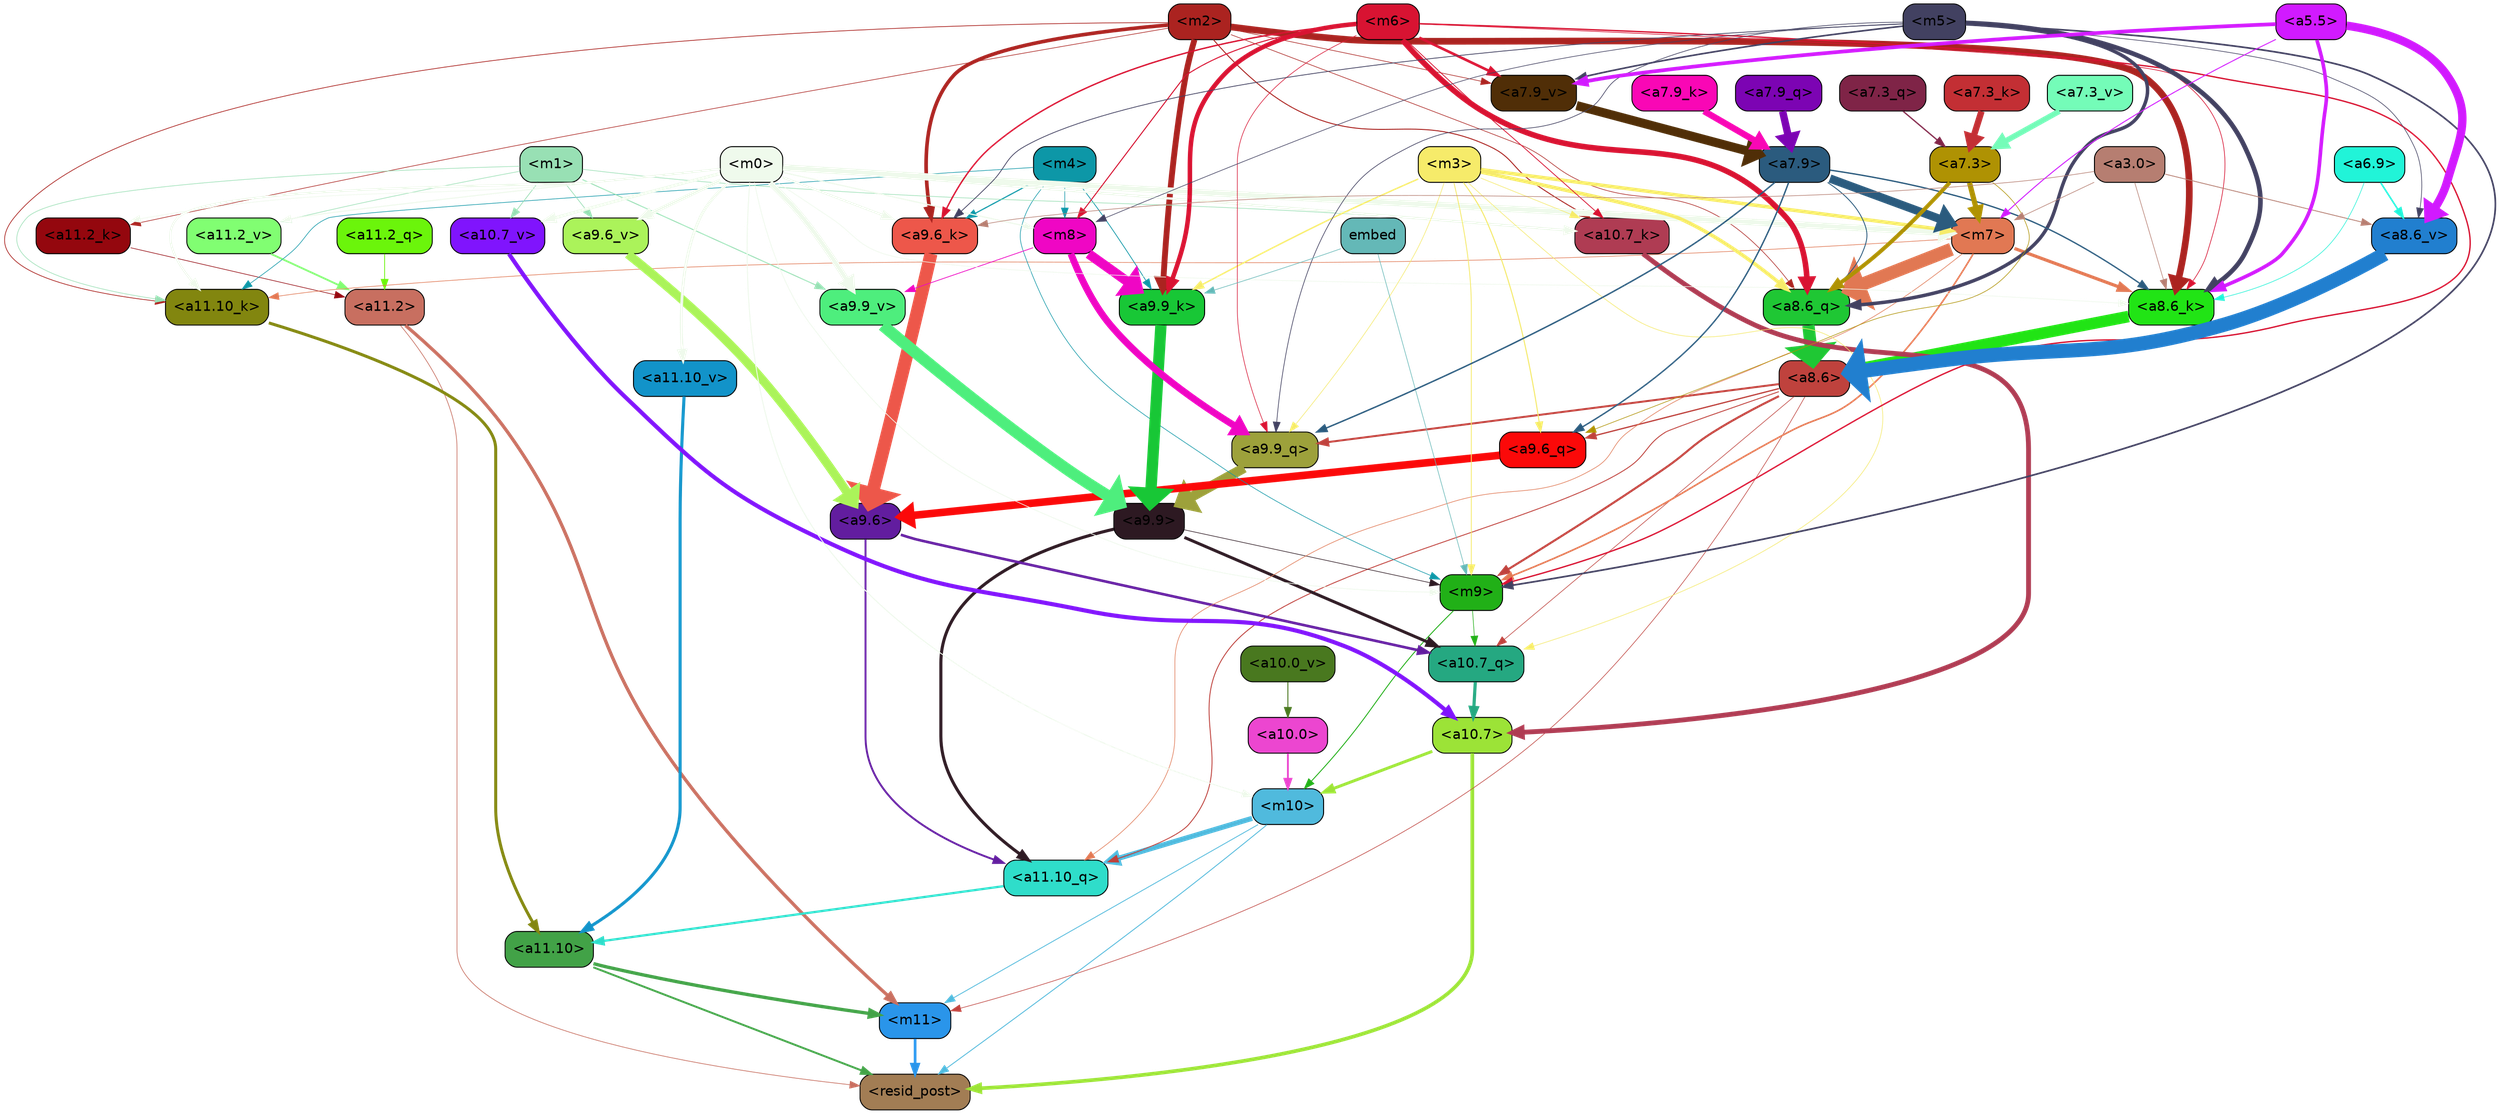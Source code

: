 strict digraph "" {
	graph [bgcolor=transparent,
		layout=dot,
		overlap=false,
		splines=true
	];
	"<m11>"	[color=black,
		fillcolor="#2a95ea",
		fontname=Helvetica,
		shape=box,
		style="filled, rounded"];
	"<resid_post>"	[color=black,
		fillcolor="#a27d54",
		fontname=Helvetica,
		shape=box,
		style="filled, rounded"];
	"<m11>" -> "<resid_post>"	[color="#2a95ea",
		penwidth=2.702841281890869];
	"<a11.10>"	[color=black,
		fillcolor="#42a247",
		fontname=Helvetica,
		shape=box,
		style="filled, rounded"];
	"<a11.10>" -> "<m11>"	[color="#42a247",
		penwidth=3.3565988540649414];
	"<a11.10>" -> "<resid_post>"	[color="#42a247",
		penwidth=1.9347846508026123];
	"<a11.2>"	[color=black,
		fillcolor="#c86f60",
		fontname=Helvetica,
		shape=box,
		style="filled, rounded"];
	"<a11.2>" -> "<m11>"	[color="#c86f60",
		penwidth=3.357710838317871];
	"<a11.2>" -> "<resid_post>"	[color="#c86f60",
		penwidth=0.6756799221038818];
	"<m10>"	[color=black,
		fillcolor="#50badd",
		fontname=Helvetica,
		shape=box,
		style="filled, rounded"];
	"<m10>" -> "<m11>"	[color="#50badd",
		penwidth=0.7995781898498535];
	"<m10>" -> "<resid_post>"	[color="#50badd",
		penwidth=0.84842848777771];
	"<a11.10_q>"	[color=black,
		fillcolor="#2fddca",
		fontname=Helvetica,
		shape=box,
		style="filled, rounded"];
	"<m10>" -> "<a11.10_q>"	[color="#50badd",
		penwidth=5.131217956542969];
	"<a10.7>"	[color=black,
		fillcolor="#9ce337",
		fontname=Helvetica,
		shape=box,
		style="filled, rounded"];
	"<a10.7>" -> "<resid_post>"	[color="#9ce337",
		penwidth=3.701959013938904];
	"<a10.7>" -> "<m10>"	[color="#9ce337",
		penwidth=2.9233598709106445];
	"<a8.6>"	[color=black,
		fillcolor="#bf423d",
		fontname=Helvetica,
		shape=box,
		style="filled, rounded"];
	"<a8.6>" -> "<m11>"	[color="#bf423d",
		penwidth=0.6];
	"<a8.6>" -> "<a11.10_q>"	[color="#bf423d",
		penwidth=0.8920164108276367];
	"<m9>"	[color=black,
		fillcolor="#21b017",
		fontname=Helvetica,
		shape=box,
		style="filled, rounded"];
	"<a8.6>" -> "<m9>"	[color="#bf423d",
		penwidth=2.0895538330078125];
	"<a10.7_q>"	[color=black,
		fillcolor="#25a881",
		fontname=Helvetica,
		shape=box,
		style="filled, rounded"];
	"<a8.6>" -> "<a10.7_q>"	[color="#bf423d",
		penwidth=0.6];
	"<a9.9_q>"	[color=black,
		fillcolor="#9da13b",
		fontname=Helvetica,
		shape=box,
		style="filled, rounded"];
	"<a8.6>" -> "<a9.9_q>"	[color="#bf423d",
		penwidth=1.9669651985168457];
	"<a9.6_q>"	[color=black,
		fillcolor="#fb0909",
		fontname=Helvetica,
		shape=box,
		style="filled, rounded"];
	"<a8.6>" -> "<a9.6_q>"	[color="#bf423d",
		penwidth=1.2784099578857422];
	"<a11.10_q>" -> "<a11.10>"	[color="#2fddca",
		penwidth=2.230653762817383];
	"<a11.2_q>"	[color=black,
		fillcolor="#6bf50b",
		fontname=Helvetica,
		shape=box,
		style="filled, rounded"];
	"<a11.2_q>" -> "<a11.2>"	[color="#6bf50b",
		penwidth=0.7805061340332031];
	"<a11.10_k>"	[color=black,
		fillcolor="#82860f",
		fontname=Helvetica,
		shape=box,
		style="filled, rounded"];
	"<a11.10_k>" -> "<a11.10>"	[color="#82860f",
		penwidth=3.010073661804199];
	"<a11.2_k>"	[color=black,
		fillcolor="#94070e",
		fontname=Helvetica,
		shape=box,
		style="filled, rounded"];
	"<a11.2_k>" -> "<a11.2>"	[color="#94070e",
		penwidth=0.6];
	"<a11.10_v>"	[color=black,
		fillcolor="#1293c9",
		fontname=Helvetica,
		shape=box,
		style="filled, rounded"];
	"<a11.10_v>" -> "<a11.10>"	[color="#1293c9",
		penwidth=3.0961761474609375];
	"<a11.2_v>"	[color=black,
		fillcolor="#81fe72",
		fontname=Helvetica,
		shape=box,
		style="filled, rounded"];
	"<a11.2_v>" -> "<a11.2>"	[color="#81fe72",
		penwidth=1.7951231002807617];
	"<a9.9>"	[color=black,
		fillcolor="#2d1922",
		fontname=Helvetica,
		shape=box,
		style="filled, rounded"];
	"<a9.9>" -> "<a11.10_q>"	[color="#2d1922",
		penwidth=3.086172103881836];
	"<a9.9>" -> "<m9>"	[color="#2d1922",
		penwidth=0.6];
	"<a9.9>" -> "<a10.7_q>"	[color="#2d1922",
		penwidth=2.9829912185668945];
	"<a9.6>"	[color=black,
		fillcolor="#621d9f",
		fontname=Helvetica,
		shape=box,
		style="filled, rounded"];
	"<a9.6>" -> "<a11.10_q>"	[color="#621d9f",
		penwidth=1.9188203811645508];
	"<a9.6>" -> "<a10.7_q>"	[color="#621d9f",
		penwidth=2.6223926544189453];
	"<m7>"	[color=black,
		fillcolor="#e17853",
		fontname=Helvetica,
		shape=box,
		style="filled, rounded"];
	"<m7>" -> "<a11.10_q>"	[color="#e17853",
		penwidth=0.6];
	"<m7>" -> "<a11.10_k>"	[color="#e17853",
		penwidth=0.6];
	"<m7>" -> "<m9>"	[color="#e17853",
		penwidth=1.602376937866211];
	"<a8.6_q>"	[color=black,
		fillcolor="#1fc734",
		fontname=Helvetica,
		shape=box,
		style="filled, rounded"];
	"<m7>" -> "<a8.6_q>"	[color="#e17853",
		penwidth=13.241378784179688];
	"<a8.6_k>"	[color=black,
		fillcolor="#21e415",
		fontname=Helvetica,
		shape=box,
		style="filled, rounded"];
	"<m7>" -> "<a8.6_k>"	[color="#e17853",
		penwidth=3.1968326568603516];
	"<m4>"	[color=black,
		fillcolor="#0d97a7",
		fontname=Helvetica,
		shape=box,
		style="filled, rounded"];
	"<m4>" -> "<a11.10_k>"	[color="#0d97a7",
		penwidth=0.6];
	"<m4>" -> "<m9>"	[color="#0d97a7",
		penwidth=0.6];
	"<a9.9_k>"	[color=black,
		fillcolor="#18c736",
		fontname=Helvetica,
		shape=box,
		style="filled, rounded"];
	"<m4>" -> "<a9.9_k>"	[color="#0d97a7",
		penwidth=0.7440586090087891];
	"<a9.6_k>"	[color=black,
		fillcolor="#ed574a",
		fontname=Helvetica,
		shape=box,
		style="filled, rounded"];
	"<m4>" -> "<a9.6_k>"	[color="#0d97a7",
		penwidth=1.1381549835205078];
	"<m8>"	[color=black,
		fillcolor="#ef06c4",
		fontname=Helvetica,
		shape=box,
		style="filled, rounded"];
	"<m4>" -> "<m8>"	[color="#0d97a7",
		penwidth=0.6];
	"<m2>"	[color=black,
		fillcolor="#ab2320",
		fontname=Helvetica,
		shape=box,
		style="filled, rounded"];
	"<m2>" -> "<a11.10_k>"	[color="#ab2320",
		penwidth=0.7053709030151367];
	"<m2>" -> "<a11.2_k>"	[color="#ab2320",
		penwidth=0.6];
	"<a10.7_k>"	[color=black,
		fillcolor="#af3c53",
		fontname=Helvetica,
		shape=box,
		style="filled, rounded"];
	"<m2>" -> "<a10.7_k>"	[color="#ab2320",
		penwidth=0.9458351135253906];
	"<m2>" -> "<a9.9_k>"	[color="#ab2320",
		penwidth=5.899354457855225];
	"<m2>" -> "<a9.6_k>"	[color="#ab2320",
		penwidth=3.641721725463867];
	"<m2>" -> "<a8.6_q>"	[color="#ab2320",
		penwidth=0.6];
	"<m2>" -> "<a8.6_k>"	[color="#ab2320",
		penwidth=6.741854667663574];
	"<a7.9_v>"	[color=black,
		fillcolor="#502e07",
		fontname=Helvetica,
		shape=box,
		style="filled, rounded"];
	"<m2>" -> "<a7.9_v>"	[color="#ab2320",
		penwidth=0.6];
	"<m1>"	[color=black,
		fillcolor="#98e0b4",
		fontname=Helvetica,
		shape=box,
		style="filled, rounded"];
	"<m1>" -> "<a11.10_k>"	[color="#98e0b4",
		penwidth=0.6];
	"<m1>" -> "<a11.2_v>"	[color="#98e0b4",
		penwidth=0.6];
	"<m1>" -> "<a10.7_k>"	[color="#98e0b4",
		penwidth=0.6];
	"<a10.7_v>"	[color=black,
		fillcolor="#8014fd",
		fontname=Helvetica,
		shape=box,
		style="filled, rounded"];
	"<m1>" -> "<a10.7_v>"	[color="#98e0b4",
		penwidth=0.7276821136474609];
	"<a9.9_v>"	[color=black,
		fillcolor="#4eee7d",
		fontname=Helvetica,
		shape=box,
		style="filled, rounded"];
	"<m1>" -> "<a9.9_v>"	[color="#98e0b4",
		penwidth=0.9372577667236328];
	"<a9.6_v>"	[color=black,
		fillcolor="#abf35a",
		fontname=Helvetica,
		shape=box,
		style="filled, rounded"];
	"<m1>" -> "<a9.6_v>"	[color="#98e0b4",
		penwidth=0.6895580291748047];
	"<m0>"	[color=black,
		fillcolor="#effaec",
		fontname=Helvetica,
		shape=box,
		style="filled, rounded"];
	"<m0>" -> "<m10>"	[color="#effaec",
		penwidth=0.9029474258422852];
	"<m0>" -> "<a11.10_k>"	[color="#effaec",
		penwidth=2.144052505493164];
	"<m0>" -> "<a11.2_k>"	[color="#effaec",
		penwidth=0.6134786605834961];
	"<m0>" -> "<a11.10_v>"	[color="#effaec",
		penwidth=2.813839912414551];
	"<m0>" -> "<a11.2_v>"	[color="#effaec",
		penwidth=0.9900531768798828];
	"<m0>" -> "<m7>"	[color="#effaec",
		penwidth=6.471525192260742];
	"<m0>" -> "<m9>"	[color="#effaec",
		penwidth=0.6837482452392578];
	"<m0>" -> "<a10.7_k>"	[color="#effaec",
		penwidth=2.4311294555664062];
	"<m0>" -> "<a10.7_v>"	[color="#effaec",
		penwidth=3.061185836791992];
	"<m0>" -> "<a9.6_k>"	[color="#effaec",
		penwidth=2.3033218383789062];
	"<m0>" -> "<a9.9_v>"	[color="#effaec",
		penwidth=5.749459266662598];
	"<m0>" -> "<a9.6_v>"	[color="#effaec",
		penwidth=3.8124656677246094];
	"<m0>" -> "<m8>"	[color="#effaec",
		penwidth=1.1439266204833984];
	"<m0>" -> "<a8.6_k>"	[color="#effaec",
		penwidth=0.6];
	"<a10.0>"	[color=black,
		fillcolor="#ec46d0",
		fontname=Helvetica,
		shape=box,
		style="filled, rounded"];
	"<a10.0>" -> "<m10>"	[color="#ec46d0",
		penwidth=1.7953290939331055];
	"<m9>" -> "<m10>"	[color="#21b017",
		penwidth=0.8976783752441406];
	"<m9>" -> "<a10.7_q>"	[color="#21b017",
		penwidth=0.6];
	"<a10.7_q>" -> "<a10.7>"	[color="#25a881",
		penwidth=3.1667375564575195];
	"<a10.7_k>" -> "<a10.7>"	[color="#af3c53",
		penwidth=4.86921501159668];
	"<a10.7_v>" -> "<a10.7>"	[color="#8014fd",
		penwidth=4.189113616943359];
	"<a10.0_v>"	[color=black,
		fillcolor="#49781f",
		fontname=Helvetica,
		shape=box,
		style="filled, rounded"];
	"<a10.0_v>" -> "<a10.0>"	[color="#49781f",
		penwidth=0.9297943115234375];
	"<m3>"	[color=black,
		fillcolor="#f6eb6a",
		fontname=Helvetica,
		shape=box,
		style="filled, rounded"];
	"<m3>" -> "<m7>"	[color="#f6eb6a",
		penwidth=3.516108512878418];
	"<m3>" -> "<m9>"	[color="#f6eb6a",
		penwidth=0.8340511322021484];
	"<m3>" -> "<a10.7_q>"	[color="#f6eb6a",
		penwidth=0.6];
	"<m3>" -> "<a10.7_k>"	[color="#f6eb6a",
		penwidth=0.6];
	"<m3>" -> "<a9.9_q>"	[color="#f6eb6a",
		penwidth=0.6];
	"<m3>" -> "<a9.6_q>"	[color="#f6eb6a",
		penwidth=1.023146629333496];
	"<m3>" -> "<a9.9_k>"	[color="#f6eb6a",
		penwidth=1.3686113357543945];
	"<m3>" -> "<a8.6_q>"	[color="#f6eb6a",
		penwidth=3.662356376647949];
	"<m6>"	[color=black,
		fillcolor="#d81332",
		fontname=Helvetica,
		shape=box,
		style="filled, rounded"];
	"<m6>" -> "<m9>"	[color="#d81332",
		penwidth=1.3627052307128906];
	"<m6>" -> "<a10.7_k>"	[color="#d81332",
		penwidth=0.7860317230224609];
	"<m6>" -> "<a9.9_q>"	[color="#d81332",
		penwidth=0.6];
	"<m6>" -> "<a9.9_k>"	[color="#d81332",
		penwidth=4.531258583068848];
	"<m6>" -> "<a9.6_k>"	[color="#d81332",
		penwidth=1.4181280136108398];
	"<m6>" -> "<m8>"	[color="#d81332",
		penwidth=1.0155630111694336];
	"<m6>" -> "<a8.6_q>"	[color="#d81332",
		penwidth=5.633528709411621];
	"<m6>" -> "<a8.6_k>"	[color="#d81332",
		penwidth=0.6571521759033203];
	"<m6>" -> "<a7.9_v>"	[color="#d81332",
		penwidth=2.60457706451416];
	"<m5>"	[color=black,
		fillcolor="#424161",
		fontname=Helvetica,
		shape=box,
		style="filled, rounded"];
	"<m5>" -> "<m9>"	[color="#424161",
		penwidth=1.681243896484375];
	"<m5>" -> "<a9.9_q>"	[color="#424161",
		penwidth=0.6613569259643555];
	"<m5>" -> "<a9.6_k>"	[color="#424161",
		penwidth=0.758631706237793];
	"<m5>" -> "<m8>"	[color="#424161",
		penwidth=0.6134414672851562];
	"<m5>" -> "<a8.6_q>"	[color="#424161",
		penwidth=3.4897823333740234];
	"<m5>" -> "<a8.6_k>"	[color="#424161",
		penwidth=4.6982269287109375];
	"<a8.6_v>"	[color=black,
		fillcolor="#217fcf",
		fontname=Helvetica,
		shape=box,
		style="filled, rounded"];
	"<m5>" -> "<a8.6_v>"	[color="#424161",
		penwidth=0.6290683746337891];
	"<m5>" -> "<a7.9_v>"	[color="#424161",
		penwidth=1.6009464263916016];
	embed	[color=black,
		fillcolor="#64b8b7",
		fontname=Helvetica,
		shape=box,
		style="filled, rounded"];
	embed -> "<m9>"	[color="#64b8b7",
		penwidth=0.6];
	embed -> "<a9.9_k>"	[color="#64b8b7",
		penwidth=0.6];
	"<a9.9_q>" -> "<a9.9>"	[color="#9da13b",
		penwidth=9.939762115478516];
	"<a9.6_q>" -> "<a9.6>"	[color="#fb0909",
		penwidth=7.661715507507324];
	"<a9.9_k>" -> "<a9.9>"	[color="#18c736",
		penwidth=11.399191856384277];
	"<a9.6_k>" -> "<a9.6>"	[color="#ed574a",
		penwidth=13.081165313720703];
	"<a9.9_v>" -> "<a9.9>"	[color="#4eee7d",
		penwidth=11.790493965148926];
	"<a9.6_v>" -> "<a9.6>"	[color="#abf35a",
		penwidth=8.907938003540039];
	"<m8>" -> "<a9.9_q>"	[color="#ef06c4",
		penwidth=6.900845050811768];
	"<m8>" -> "<a9.9_k>"	[color="#ef06c4",
		penwidth=9.720273971557617];
	"<m8>" -> "<a9.9_v>"	[color="#ef06c4",
		penwidth=0.7325820922851562];
	"<a7.9>"	[color=black,
		fillcolor="#2b5b7e",
		fontname=Helvetica,
		shape=box,
		style="filled, rounded"];
	"<a7.9>" -> "<m7>"	[color="#2b5b7e",
		penwidth=8.380303382873535];
	"<a7.9>" -> "<a9.9_q>"	[color="#2b5b7e",
		penwidth=1.4397644996643066];
	"<a7.9>" -> "<a9.6_q>"	[color="#2b5b7e",
		penwidth=1.3931035995483398];
	"<a7.9>" -> "<a8.6_q>"	[color="#2b5b7e",
		penwidth=0.8684206008911133];
	"<a7.9>" -> "<a8.6_k>"	[color="#2b5b7e",
		penwidth=1.3346061706542969];
	"<a7.3>"	[color=black,
		fillcolor="#af9203",
		fontname=Helvetica,
		shape=box,
		style="filled, rounded"];
	"<a7.3>" -> "<m7>"	[color="#af9203",
		penwidth=5.218400001525879];
	"<a7.3>" -> "<a9.6_q>"	[color="#af9203",
		penwidth=0.6];
	"<a7.3>" -> "<a8.6_q>"	[color="#af9203",
		penwidth=3.9724788665771484];
	"<a3.0>"	[color=black,
		fillcolor="#b67e71",
		fontname=Helvetica,
		shape=box,
		style="filled, rounded"];
	"<a3.0>" -> "<m7>"	[color="#b67e71",
		penwidth=0.6];
	"<a3.0>" -> "<a9.6_k>"	[color="#b67e71",
		penwidth=0.6];
	"<a3.0>" -> "<a8.6_k>"	[color="#b67e71",
		penwidth=0.6];
	"<a3.0>" -> "<a8.6_v>"	[color="#b67e71",
		penwidth=0.8148288726806641];
	"<a8.6_q>" -> "<a8.6>"	[color="#1fc734",
		penwidth=12.358373165130615];
	"<a8.6_k>" -> "<a8.6>"	[color="#21e415",
		penwidth=11.655789375305176];
	"<a8.6_v>" -> "<a8.6>"	[color="#217fcf",
		penwidth=14.296124935150146];
	"<a6.9>"	[color=black,
		fillcolor="#21f4d8",
		fontname=Helvetica,
		shape=box,
		style="filled, rounded"];
	"<a6.9>" -> "<a8.6_k>"	[color="#21f4d8",
		penwidth=0.6];
	"<a6.9>" -> "<a8.6_v>"	[color="#21f4d8",
		penwidth=1.563425064086914];
	"<a5.5>"	[color=black,
		fillcolor="#d11aff",
		fontname=Helvetica,
		shape=box,
		style="filled, rounded"];
	"<a5.5>" -> "<m7>"	[color="#d11aff",
		penwidth=0.94769287109375];
	"<a5.5>" -> "<a8.6_k>"	[color="#d11aff",
		penwidth=3.608060836791992];
	"<a5.5>" -> "<a8.6_v>"	[color="#d11aff",
		penwidth=8.398509979248047];
	"<a5.5>" -> "<a7.9_v>"	[color="#d11aff",
		penwidth=3.7341604232788086];
	"<a7.9_q>"	[color=black,
		fillcolor="#7c04b3",
		fontname=Helvetica,
		shape=box,
		style="filled, rounded"];
	"<a7.9_q>" -> "<a7.9>"	[color="#7c04b3",
		penwidth=7.43217658996582];
	"<a7.3_q>"	[color=black,
		fillcolor="#7f2447",
		fontname=Helvetica,
		shape=box,
		style="filled, rounded"];
	"<a7.3_q>" -> "<a7.3>"	[color="#7f2447",
		penwidth=1.2839345932006836];
	"<a7.9_k>"	[color=black,
		fillcolor="#f907b5",
		fontname=Helvetica,
		shape=box,
		style="filled, rounded"];
	"<a7.9_k>" -> "<a7.9>"	[color="#f907b5",
		penwidth=6.416324615478516];
	"<a7.3_k>"	[color=black,
		fillcolor="#c32f34",
		fontname=Helvetica,
		shape=box,
		style="filled, rounded"];
	"<a7.3_k>" -> "<a7.3>"	[color="#c32f34",
		penwidth=6.420154571533203];
	"<a7.9_v>" -> "<a7.9>"	[color="#502e07",
		penwidth=9.050997257232666];
	"<a7.3_v>"	[color=black,
		fillcolor="#74fcb8",
		fontname=Helvetica,
		shape=box,
		style="filled, rounded"];
	"<a7.3_v>" -> "<a7.3>"	[color="#74fcb8",
		penwidth=5.585755348205566];
}
